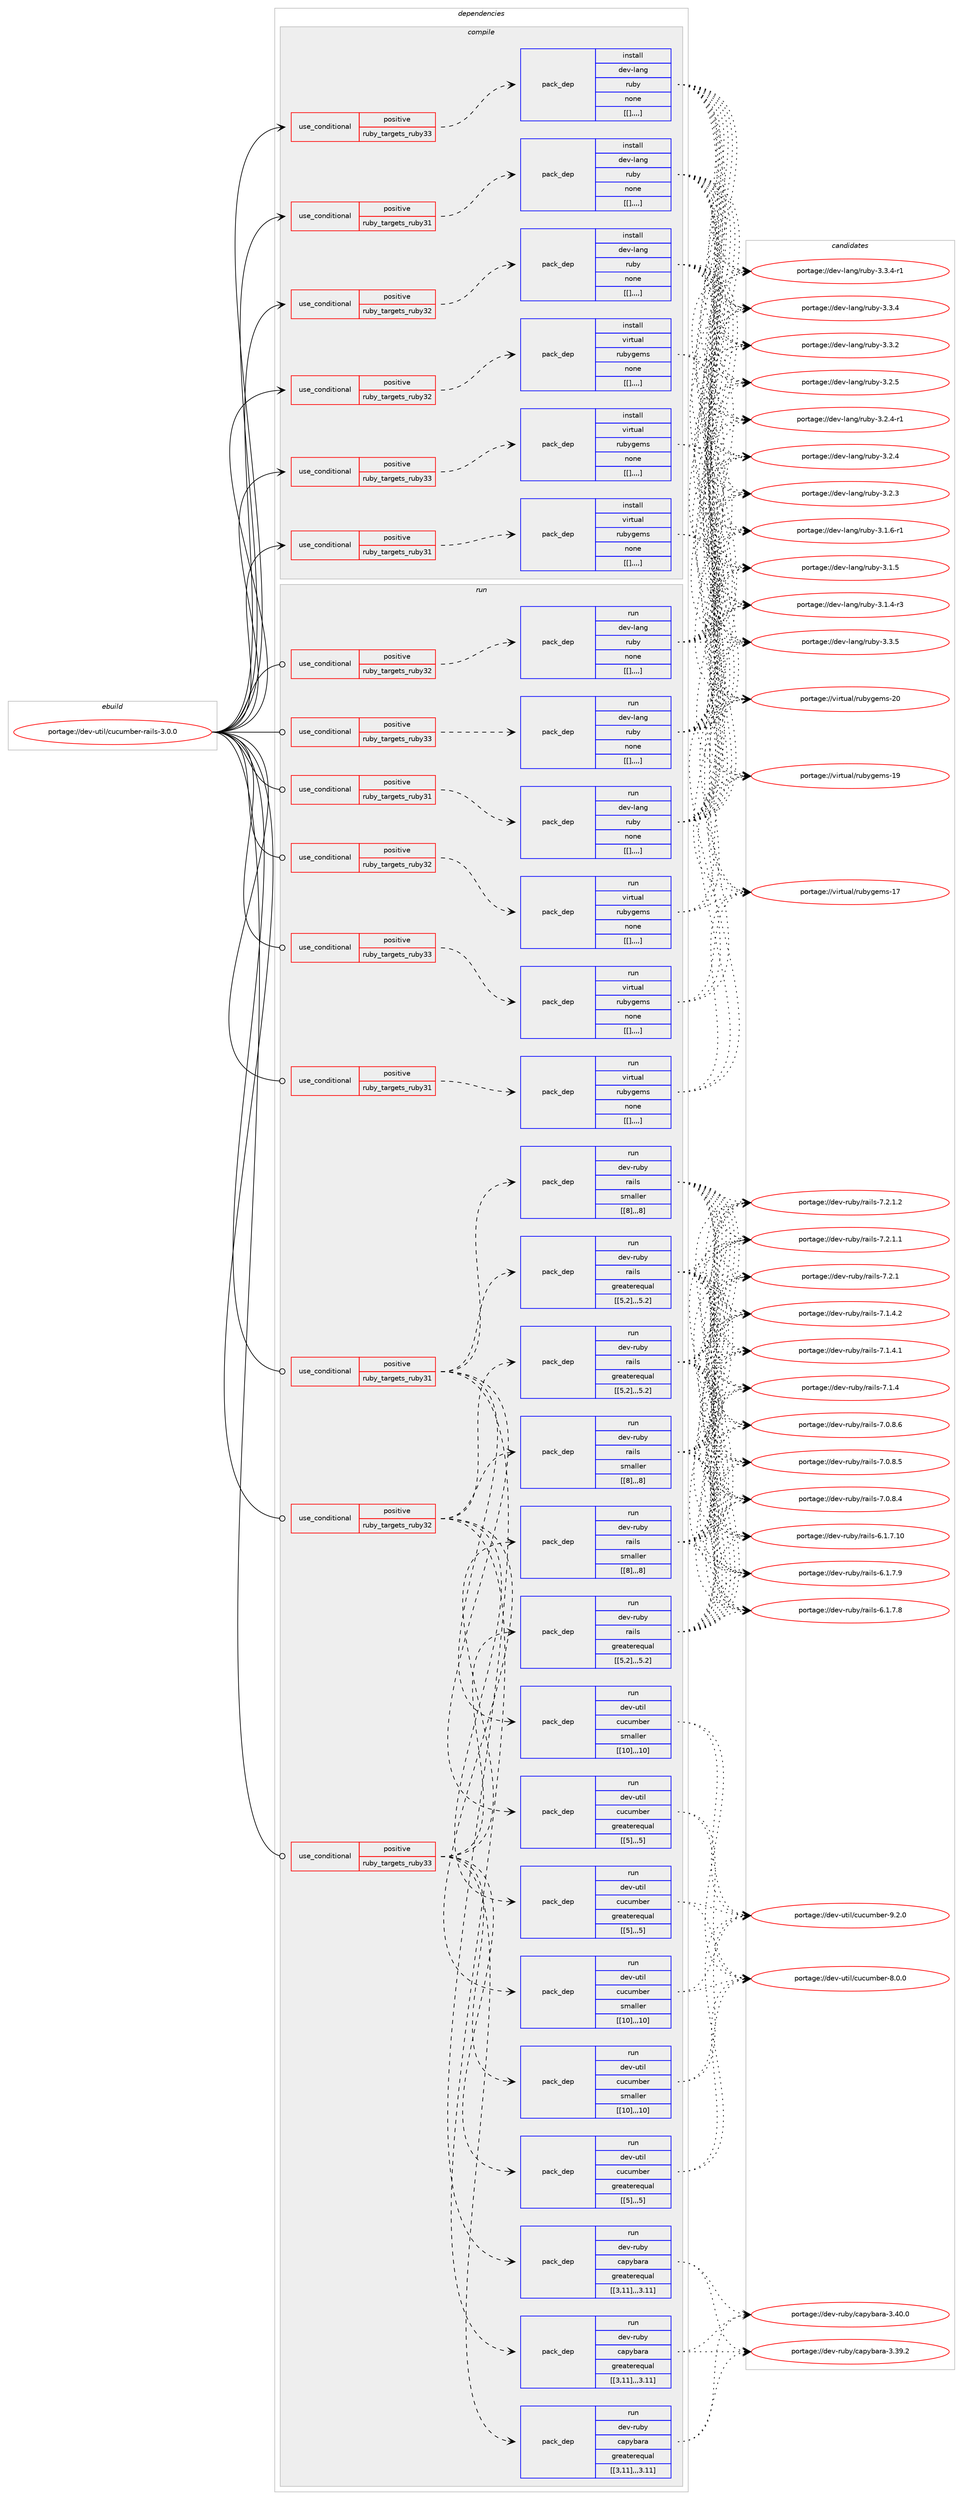 digraph prolog {

# *************
# Graph options
# *************

newrank=true;
concentrate=true;
compound=true;
graph [rankdir=LR,fontname=Helvetica,fontsize=10,ranksep=1.5];#, ranksep=2.5, nodesep=0.2];
edge  [arrowhead=vee];
node  [fontname=Helvetica,fontsize=10];

# **********
# The ebuild
# **********

subgraph cluster_leftcol {
color=gray;
label=<<i>ebuild</i>>;
id [label="portage://dev-util/cucumber-rails-3.0.0", color=red, width=4, href="../dev-util/cucumber-rails-3.0.0.svg"];
}

# ****************
# The dependencies
# ****************

subgraph cluster_midcol {
color=gray;
label=<<i>dependencies</i>>;
subgraph cluster_compile {
fillcolor="#eeeeee";
style=filled;
label=<<i>compile</i>>;
subgraph cond64671 {
dependency225332 [label=<<TABLE BORDER="0" CELLBORDER="1" CELLSPACING="0" CELLPADDING="4"><TR><TD ROWSPAN="3" CELLPADDING="10">use_conditional</TD></TR><TR><TD>positive</TD></TR><TR><TD>ruby_targets_ruby31</TD></TR></TABLE>>, shape=none, color=red];
subgraph pack159152 {
dependency225335 [label=<<TABLE BORDER="0" CELLBORDER="1" CELLSPACING="0" CELLPADDING="4" WIDTH="220"><TR><TD ROWSPAN="6" CELLPADDING="30">pack_dep</TD></TR><TR><TD WIDTH="110">install</TD></TR><TR><TD>dev-lang</TD></TR><TR><TD>ruby</TD></TR><TR><TD>none</TD></TR><TR><TD>[[],,,,]</TD></TR></TABLE>>, shape=none, color=blue];
}
dependency225332:e -> dependency225335:w [weight=20,style="dashed",arrowhead="vee"];
}
id:e -> dependency225332:w [weight=20,style="solid",arrowhead="vee"];
subgraph cond64688 {
dependency225379 [label=<<TABLE BORDER="0" CELLBORDER="1" CELLSPACING="0" CELLPADDING="4"><TR><TD ROWSPAN="3" CELLPADDING="10">use_conditional</TD></TR><TR><TD>positive</TD></TR><TR><TD>ruby_targets_ruby31</TD></TR></TABLE>>, shape=none, color=red];
subgraph pack159199 {
dependency225424 [label=<<TABLE BORDER="0" CELLBORDER="1" CELLSPACING="0" CELLPADDING="4" WIDTH="220"><TR><TD ROWSPAN="6" CELLPADDING="30">pack_dep</TD></TR><TR><TD WIDTH="110">install</TD></TR><TR><TD>virtual</TD></TR><TR><TD>rubygems</TD></TR><TR><TD>none</TD></TR><TR><TD>[[],,,,]</TD></TR></TABLE>>, shape=none, color=blue];
}
dependency225379:e -> dependency225424:w [weight=20,style="dashed",arrowhead="vee"];
}
id:e -> dependency225379:w [weight=20,style="solid",arrowhead="vee"];
subgraph cond64736 {
dependency225490 [label=<<TABLE BORDER="0" CELLBORDER="1" CELLSPACING="0" CELLPADDING="4"><TR><TD ROWSPAN="3" CELLPADDING="10">use_conditional</TD></TR><TR><TD>positive</TD></TR><TR><TD>ruby_targets_ruby32</TD></TR></TABLE>>, shape=none, color=red];
subgraph pack159243 {
dependency225574 [label=<<TABLE BORDER="0" CELLBORDER="1" CELLSPACING="0" CELLPADDING="4" WIDTH="220"><TR><TD ROWSPAN="6" CELLPADDING="30">pack_dep</TD></TR><TR><TD WIDTH="110">install</TD></TR><TR><TD>dev-lang</TD></TR><TR><TD>ruby</TD></TR><TR><TD>none</TD></TR><TR><TD>[[],,,,]</TD></TR></TABLE>>, shape=none, color=blue];
}
dependency225490:e -> dependency225574:w [weight=20,style="dashed",arrowhead="vee"];
}
id:e -> dependency225490:w [weight=20,style="solid",arrowhead="vee"];
subgraph cond64799 {
dependency225598 [label=<<TABLE BORDER="0" CELLBORDER="1" CELLSPACING="0" CELLPADDING="4"><TR><TD ROWSPAN="3" CELLPADDING="10">use_conditional</TD></TR><TR><TD>positive</TD></TR><TR><TD>ruby_targets_ruby32</TD></TR></TABLE>>, shape=none, color=red];
subgraph pack159309 {
dependency225605 [label=<<TABLE BORDER="0" CELLBORDER="1" CELLSPACING="0" CELLPADDING="4" WIDTH="220"><TR><TD ROWSPAN="6" CELLPADDING="30">pack_dep</TD></TR><TR><TD WIDTH="110">install</TD></TR><TR><TD>virtual</TD></TR><TR><TD>rubygems</TD></TR><TR><TD>none</TD></TR><TR><TD>[[],,,,]</TD></TR></TABLE>>, shape=none, color=blue];
}
dependency225598:e -> dependency225605:w [weight=20,style="dashed",arrowhead="vee"];
}
id:e -> dependency225598:w [weight=20,style="solid",arrowhead="vee"];
subgraph cond64804 {
dependency225635 [label=<<TABLE BORDER="0" CELLBORDER="1" CELLSPACING="0" CELLPADDING="4"><TR><TD ROWSPAN="3" CELLPADDING="10">use_conditional</TD></TR><TR><TD>positive</TD></TR><TR><TD>ruby_targets_ruby33</TD></TR></TABLE>>, shape=none, color=red];
subgraph pack159332 {
dependency225642 [label=<<TABLE BORDER="0" CELLBORDER="1" CELLSPACING="0" CELLPADDING="4" WIDTH="220"><TR><TD ROWSPAN="6" CELLPADDING="30">pack_dep</TD></TR><TR><TD WIDTH="110">install</TD></TR><TR><TD>dev-lang</TD></TR><TR><TD>ruby</TD></TR><TR><TD>none</TD></TR><TR><TD>[[],,,,]</TD></TR></TABLE>>, shape=none, color=blue];
}
dependency225635:e -> dependency225642:w [weight=20,style="dashed",arrowhead="vee"];
}
id:e -> dependency225635:w [weight=20,style="solid",arrowhead="vee"];
subgraph cond64820 {
dependency225654 [label=<<TABLE BORDER="0" CELLBORDER="1" CELLSPACING="0" CELLPADDING="4"><TR><TD ROWSPAN="3" CELLPADDING="10">use_conditional</TD></TR><TR><TD>positive</TD></TR><TR><TD>ruby_targets_ruby33</TD></TR></TABLE>>, shape=none, color=red];
subgraph pack159362 {
dependency225709 [label=<<TABLE BORDER="0" CELLBORDER="1" CELLSPACING="0" CELLPADDING="4" WIDTH="220"><TR><TD ROWSPAN="6" CELLPADDING="30">pack_dep</TD></TR><TR><TD WIDTH="110">install</TD></TR><TR><TD>virtual</TD></TR><TR><TD>rubygems</TD></TR><TR><TD>none</TD></TR><TR><TD>[[],,,,]</TD></TR></TABLE>>, shape=none, color=blue];
}
dependency225654:e -> dependency225709:w [weight=20,style="dashed",arrowhead="vee"];
}
id:e -> dependency225654:w [weight=20,style="solid",arrowhead="vee"];
}
subgraph cluster_compileandrun {
fillcolor="#eeeeee";
style=filled;
label=<<i>compile and run</i>>;
}
subgraph cluster_run {
fillcolor="#eeeeee";
style=filled;
label=<<i>run</i>>;
subgraph cond64852 {
dependency225737 [label=<<TABLE BORDER="0" CELLBORDER="1" CELLSPACING="0" CELLPADDING="4"><TR><TD ROWSPAN="3" CELLPADDING="10">use_conditional</TD></TR><TR><TD>positive</TD></TR><TR><TD>ruby_targets_ruby31</TD></TR></TABLE>>, shape=none, color=red];
subgraph pack159397 {
dependency225757 [label=<<TABLE BORDER="0" CELLBORDER="1" CELLSPACING="0" CELLPADDING="4" WIDTH="220"><TR><TD ROWSPAN="6" CELLPADDING="30">pack_dep</TD></TR><TR><TD WIDTH="110">run</TD></TR><TR><TD>dev-lang</TD></TR><TR><TD>ruby</TD></TR><TR><TD>none</TD></TR><TR><TD>[[],,,,]</TD></TR></TABLE>>, shape=none, color=blue];
}
dependency225737:e -> dependency225757:w [weight=20,style="dashed",arrowhead="vee"];
}
id:e -> dependency225737:w [weight=20,style="solid",arrowhead="odot"];
subgraph cond64864 {
dependency225763 [label=<<TABLE BORDER="0" CELLBORDER="1" CELLSPACING="0" CELLPADDING="4"><TR><TD ROWSPAN="3" CELLPADDING="10">use_conditional</TD></TR><TR><TD>positive</TD></TR><TR><TD>ruby_targets_ruby31</TD></TR></TABLE>>, shape=none, color=red];
subgraph pack159411 {
dependency225826 [label=<<TABLE BORDER="0" CELLBORDER="1" CELLSPACING="0" CELLPADDING="4" WIDTH="220"><TR><TD ROWSPAN="6" CELLPADDING="30">pack_dep</TD></TR><TR><TD WIDTH="110">run</TD></TR><TR><TD>dev-ruby</TD></TR><TR><TD>capybara</TD></TR><TR><TD>greaterequal</TD></TR><TR><TD>[[3,11],,,3.11]</TD></TR></TABLE>>, shape=none, color=blue];
}
dependency225763:e -> dependency225826:w [weight=20,style="dashed",arrowhead="vee"];
subgraph pack159447 {
dependency225830 [label=<<TABLE BORDER="0" CELLBORDER="1" CELLSPACING="0" CELLPADDING="4" WIDTH="220"><TR><TD ROWSPAN="6" CELLPADDING="30">pack_dep</TD></TR><TR><TD WIDTH="110">run</TD></TR><TR><TD>dev-util</TD></TR><TR><TD>cucumber</TD></TR><TR><TD>greaterequal</TD></TR><TR><TD>[[5],,,5]</TD></TR></TABLE>>, shape=none, color=blue];
}
dependency225763:e -> dependency225830:w [weight=20,style="dashed",arrowhead="vee"];
subgraph pack159448 {
dependency225869 [label=<<TABLE BORDER="0" CELLBORDER="1" CELLSPACING="0" CELLPADDING="4" WIDTH="220"><TR><TD ROWSPAN="6" CELLPADDING="30">pack_dep</TD></TR><TR><TD WIDTH="110">run</TD></TR><TR><TD>dev-util</TD></TR><TR><TD>cucumber</TD></TR><TR><TD>smaller</TD></TR><TR><TD>[[10],,,10]</TD></TR></TABLE>>, shape=none, color=blue];
}
dependency225763:e -> dependency225869:w [weight=20,style="dashed",arrowhead="vee"];
subgraph pack159486 {
dependency225908 [label=<<TABLE BORDER="0" CELLBORDER="1" CELLSPACING="0" CELLPADDING="4" WIDTH="220"><TR><TD ROWSPAN="6" CELLPADDING="30">pack_dep</TD></TR><TR><TD WIDTH="110">run</TD></TR><TR><TD>dev-ruby</TD></TR><TR><TD>rails</TD></TR><TR><TD>greaterequal</TD></TR><TR><TD>[[5,2],,,5.2]</TD></TR></TABLE>>, shape=none, color=blue];
}
dependency225763:e -> dependency225908:w [weight=20,style="dashed",arrowhead="vee"];
subgraph pack159510 {
dependency225945 [label=<<TABLE BORDER="0" CELLBORDER="1" CELLSPACING="0" CELLPADDING="4" WIDTH="220"><TR><TD ROWSPAN="6" CELLPADDING="30">pack_dep</TD></TR><TR><TD WIDTH="110">run</TD></TR><TR><TD>dev-ruby</TD></TR><TR><TD>rails</TD></TR><TR><TD>smaller</TD></TR><TR><TD>[[8],,,8]</TD></TR></TABLE>>, shape=none, color=blue];
}
dependency225763:e -> dependency225945:w [weight=20,style="dashed",arrowhead="vee"];
}
id:e -> dependency225763:w [weight=20,style="solid",arrowhead="odot"];
subgraph cond64931 {
dependency225984 [label=<<TABLE BORDER="0" CELLBORDER="1" CELLSPACING="0" CELLPADDING="4"><TR><TD ROWSPAN="3" CELLPADDING="10">use_conditional</TD></TR><TR><TD>positive</TD></TR><TR><TD>ruby_targets_ruby31</TD></TR></TABLE>>, shape=none, color=red];
subgraph pack159551 {
dependency226005 [label=<<TABLE BORDER="0" CELLBORDER="1" CELLSPACING="0" CELLPADDING="4" WIDTH="220"><TR><TD ROWSPAN="6" CELLPADDING="30">pack_dep</TD></TR><TR><TD WIDTH="110">run</TD></TR><TR><TD>virtual</TD></TR><TR><TD>rubygems</TD></TR><TR><TD>none</TD></TR><TR><TD>[[],,,,]</TD></TR></TABLE>>, shape=none, color=blue];
}
dependency225984:e -> dependency226005:w [weight=20,style="dashed",arrowhead="vee"];
}
id:e -> dependency225984:w [weight=20,style="solid",arrowhead="odot"];
subgraph cond64953 {
dependency226052 [label=<<TABLE BORDER="0" CELLBORDER="1" CELLSPACING="0" CELLPADDING="4"><TR><TD ROWSPAN="3" CELLPADDING="10">use_conditional</TD></TR><TR><TD>positive</TD></TR><TR><TD>ruby_targets_ruby32</TD></TR></TABLE>>, shape=none, color=red];
subgraph pack159590 {
dependency226053 [label=<<TABLE BORDER="0" CELLBORDER="1" CELLSPACING="0" CELLPADDING="4" WIDTH="220"><TR><TD ROWSPAN="6" CELLPADDING="30">pack_dep</TD></TR><TR><TD WIDTH="110">run</TD></TR><TR><TD>dev-lang</TD></TR><TR><TD>ruby</TD></TR><TR><TD>none</TD></TR><TR><TD>[[],,,,]</TD></TR></TABLE>>, shape=none, color=blue];
}
dependency226052:e -> dependency226053:w [weight=20,style="dashed",arrowhead="vee"];
}
id:e -> dependency226052:w [weight=20,style="solid",arrowhead="odot"];
subgraph cond64966 {
dependency226057 [label=<<TABLE BORDER="0" CELLBORDER="1" CELLSPACING="0" CELLPADDING="4"><TR><TD ROWSPAN="3" CELLPADDING="10">use_conditional</TD></TR><TR><TD>positive</TD></TR><TR><TD>ruby_targets_ruby32</TD></TR></TABLE>>, shape=none, color=red];
subgraph pack159594 {
dependency226060 [label=<<TABLE BORDER="0" CELLBORDER="1" CELLSPACING="0" CELLPADDING="4" WIDTH="220"><TR><TD ROWSPAN="6" CELLPADDING="30">pack_dep</TD></TR><TR><TD WIDTH="110">run</TD></TR><TR><TD>dev-ruby</TD></TR><TR><TD>capybara</TD></TR><TR><TD>greaterequal</TD></TR><TR><TD>[[3,11],,,3.11]</TD></TR></TABLE>>, shape=none, color=blue];
}
dependency226057:e -> dependency226060:w [weight=20,style="dashed",arrowhead="vee"];
subgraph pack159596 {
dependency226102 [label=<<TABLE BORDER="0" CELLBORDER="1" CELLSPACING="0" CELLPADDING="4" WIDTH="220"><TR><TD ROWSPAN="6" CELLPADDING="30">pack_dep</TD></TR><TR><TD WIDTH="110">run</TD></TR><TR><TD>dev-util</TD></TR><TR><TD>cucumber</TD></TR><TR><TD>greaterequal</TD></TR><TR><TD>[[5],,,5]</TD></TR></TABLE>>, shape=none, color=blue];
}
dependency226057:e -> dependency226102:w [weight=20,style="dashed",arrowhead="vee"];
subgraph pack159634 {
dependency226129 [label=<<TABLE BORDER="0" CELLBORDER="1" CELLSPACING="0" CELLPADDING="4" WIDTH="220"><TR><TD ROWSPAN="6" CELLPADDING="30">pack_dep</TD></TR><TR><TD WIDTH="110">run</TD></TR><TR><TD>dev-util</TD></TR><TR><TD>cucumber</TD></TR><TR><TD>smaller</TD></TR><TR><TD>[[10],,,10]</TD></TR></TABLE>>, shape=none, color=blue];
}
dependency226057:e -> dependency226129:w [weight=20,style="dashed",arrowhead="vee"];
subgraph pack159693 {
dependency226207 [label=<<TABLE BORDER="0" CELLBORDER="1" CELLSPACING="0" CELLPADDING="4" WIDTH="220"><TR><TD ROWSPAN="6" CELLPADDING="30">pack_dep</TD></TR><TR><TD WIDTH="110">run</TD></TR><TR><TD>dev-ruby</TD></TR><TR><TD>rails</TD></TR><TR><TD>greaterequal</TD></TR><TR><TD>[[5,2],,,5.2]</TD></TR></TABLE>>, shape=none, color=blue];
}
dependency226057:e -> dependency226207:w [weight=20,style="dashed",arrowhead="vee"];
subgraph pack159698 {
dependency226214 [label=<<TABLE BORDER="0" CELLBORDER="1" CELLSPACING="0" CELLPADDING="4" WIDTH="220"><TR><TD ROWSPAN="6" CELLPADDING="30">pack_dep</TD></TR><TR><TD WIDTH="110">run</TD></TR><TR><TD>dev-ruby</TD></TR><TR><TD>rails</TD></TR><TR><TD>smaller</TD></TR><TR><TD>[[8],,,8]</TD></TR></TABLE>>, shape=none, color=blue];
}
dependency226057:e -> dependency226214:w [weight=20,style="dashed",arrowhead="vee"];
}
id:e -> dependency226057:w [weight=20,style="solid",arrowhead="odot"];
subgraph cond65014 {
dependency226221 [label=<<TABLE BORDER="0" CELLBORDER="1" CELLSPACING="0" CELLPADDING="4"><TR><TD ROWSPAN="3" CELLPADDING="10">use_conditional</TD></TR><TR><TD>positive</TD></TR><TR><TD>ruby_targets_ruby32</TD></TR></TABLE>>, shape=none, color=red];
subgraph pack159706 {
dependency226251 [label=<<TABLE BORDER="0" CELLBORDER="1" CELLSPACING="0" CELLPADDING="4" WIDTH="220"><TR><TD ROWSPAN="6" CELLPADDING="30">pack_dep</TD></TR><TR><TD WIDTH="110">run</TD></TR><TR><TD>virtual</TD></TR><TR><TD>rubygems</TD></TR><TR><TD>none</TD></TR><TR><TD>[[],,,,]</TD></TR></TABLE>>, shape=none, color=blue];
}
dependency226221:e -> dependency226251:w [weight=20,style="dashed",arrowhead="vee"];
}
id:e -> dependency226221:w [weight=20,style="solid",arrowhead="odot"];
subgraph cond65028 {
dependency226283 [label=<<TABLE BORDER="0" CELLBORDER="1" CELLSPACING="0" CELLPADDING="4"><TR><TD ROWSPAN="3" CELLPADDING="10">use_conditional</TD></TR><TR><TD>positive</TD></TR><TR><TD>ruby_targets_ruby33</TD></TR></TABLE>>, shape=none, color=red];
subgraph pack159808 {
dependency226407 [label=<<TABLE BORDER="0" CELLBORDER="1" CELLSPACING="0" CELLPADDING="4" WIDTH="220"><TR><TD ROWSPAN="6" CELLPADDING="30">pack_dep</TD></TR><TR><TD WIDTH="110">run</TD></TR><TR><TD>dev-lang</TD></TR><TR><TD>ruby</TD></TR><TR><TD>none</TD></TR><TR><TD>[[],,,,]</TD></TR></TABLE>>, shape=none, color=blue];
}
dependency226283:e -> dependency226407:w [weight=20,style="dashed",arrowhead="vee"];
}
id:e -> dependency226283:w [weight=20,style="solid",arrowhead="odot"];
subgraph cond65085 {
dependency226415 [label=<<TABLE BORDER="0" CELLBORDER="1" CELLSPACING="0" CELLPADDING="4"><TR><TD ROWSPAN="3" CELLPADDING="10">use_conditional</TD></TR><TR><TD>positive</TD></TR><TR><TD>ruby_targets_ruby33</TD></TR></TABLE>>, shape=none, color=red];
subgraph pack159829 {
dependency226447 [label=<<TABLE BORDER="0" CELLBORDER="1" CELLSPACING="0" CELLPADDING="4" WIDTH="220"><TR><TD ROWSPAN="6" CELLPADDING="30">pack_dep</TD></TR><TR><TD WIDTH="110">run</TD></TR><TR><TD>dev-ruby</TD></TR><TR><TD>capybara</TD></TR><TR><TD>greaterequal</TD></TR><TR><TD>[[3,11],,,3.11]</TD></TR></TABLE>>, shape=none, color=blue];
}
dependency226415:e -> dependency226447:w [weight=20,style="dashed",arrowhead="vee"];
subgraph pack159862 {
dependency226469 [label=<<TABLE BORDER="0" CELLBORDER="1" CELLSPACING="0" CELLPADDING="4" WIDTH="220"><TR><TD ROWSPAN="6" CELLPADDING="30">pack_dep</TD></TR><TR><TD WIDTH="110">run</TD></TR><TR><TD>dev-util</TD></TR><TR><TD>cucumber</TD></TR><TR><TD>greaterequal</TD></TR><TR><TD>[[5],,,5]</TD></TR></TABLE>>, shape=none, color=blue];
}
dependency226415:e -> dependency226469:w [weight=20,style="dashed",arrowhead="vee"];
subgraph pack159889 {
dependency226503 [label=<<TABLE BORDER="0" CELLBORDER="1" CELLSPACING="0" CELLPADDING="4" WIDTH="220"><TR><TD ROWSPAN="6" CELLPADDING="30">pack_dep</TD></TR><TR><TD WIDTH="110">run</TD></TR><TR><TD>dev-util</TD></TR><TR><TD>cucumber</TD></TR><TR><TD>smaller</TD></TR><TR><TD>[[10],,,10]</TD></TR></TABLE>>, shape=none, color=blue];
}
dependency226415:e -> dependency226503:w [weight=20,style="dashed",arrowhead="vee"];
subgraph pack159892 {
dependency226522 [label=<<TABLE BORDER="0" CELLBORDER="1" CELLSPACING="0" CELLPADDING="4" WIDTH="220"><TR><TD ROWSPAN="6" CELLPADDING="30">pack_dep</TD></TR><TR><TD WIDTH="110">run</TD></TR><TR><TD>dev-ruby</TD></TR><TR><TD>rails</TD></TR><TR><TD>greaterequal</TD></TR><TR><TD>[[5,2],,,5.2]</TD></TR></TABLE>>, shape=none, color=blue];
}
dependency226415:e -> dependency226522:w [weight=20,style="dashed",arrowhead="vee"];
subgraph pack159911 {
dependency226530 [label=<<TABLE BORDER="0" CELLBORDER="1" CELLSPACING="0" CELLPADDING="4" WIDTH="220"><TR><TD ROWSPAN="6" CELLPADDING="30">pack_dep</TD></TR><TR><TD WIDTH="110">run</TD></TR><TR><TD>dev-ruby</TD></TR><TR><TD>rails</TD></TR><TR><TD>smaller</TD></TR><TR><TD>[[8],,,8]</TD></TR></TABLE>>, shape=none, color=blue];
}
dependency226415:e -> dependency226530:w [weight=20,style="dashed",arrowhead="vee"];
}
id:e -> dependency226415:w [weight=20,style="solid",arrowhead="odot"];
subgraph cond65134 {
dependency226573 [label=<<TABLE BORDER="0" CELLBORDER="1" CELLSPACING="0" CELLPADDING="4"><TR><TD ROWSPAN="3" CELLPADDING="10">use_conditional</TD></TR><TR><TD>positive</TD></TR><TR><TD>ruby_targets_ruby33</TD></TR></TABLE>>, shape=none, color=red];
subgraph pack159960 {
dependency226626 [label=<<TABLE BORDER="0" CELLBORDER="1" CELLSPACING="0" CELLPADDING="4" WIDTH="220"><TR><TD ROWSPAN="6" CELLPADDING="30">pack_dep</TD></TR><TR><TD WIDTH="110">run</TD></TR><TR><TD>virtual</TD></TR><TR><TD>rubygems</TD></TR><TR><TD>none</TD></TR><TR><TD>[[],,,,]</TD></TR></TABLE>>, shape=none, color=blue];
}
dependency226573:e -> dependency226626:w [weight=20,style="dashed",arrowhead="vee"];
}
id:e -> dependency226573:w [weight=20,style="solid",arrowhead="odot"];
}
}

# **************
# The candidates
# **************

subgraph cluster_choices {
rank=same;
color=gray;
label=<<i>candidates</i>>;

subgraph choice159540 {
color=black;
nodesep=1;
choice10010111845108971101034711411798121455146514653 [label="portage://dev-lang/ruby-3.3.5", color=red, width=4,href="../dev-lang/ruby-3.3.5.svg"];
choice100101118451089711010347114117981214551465146524511449 [label="portage://dev-lang/ruby-3.3.4-r1", color=red, width=4,href="../dev-lang/ruby-3.3.4-r1.svg"];
choice10010111845108971101034711411798121455146514652 [label="portage://dev-lang/ruby-3.3.4", color=red, width=4,href="../dev-lang/ruby-3.3.4.svg"];
choice10010111845108971101034711411798121455146514650 [label="portage://dev-lang/ruby-3.3.2", color=red, width=4,href="../dev-lang/ruby-3.3.2.svg"];
choice10010111845108971101034711411798121455146504653 [label="portage://dev-lang/ruby-3.2.5", color=red, width=4,href="../dev-lang/ruby-3.2.5.svg"];
choice100101118451089711010347114117981214551465046524511449 [label="portage://dev-lang/ruby-3.2.4-r1", color=red, width=4,href="../dev-lang/ruby-3.2.4-r1.svg"];
choice10010111845108971101034711411798121455146504652 [label="portage://dev-lang/ruby-3.2.4", color=red, width=4,href="../dev-lang/ruby-3.2.4.svg"];
choice10010111845108971101034711411798121455146504651 [label="portage://dev-lang/ruby-3.2.3", color=red, width=4,href="../dev-lang/ruby-3.2.3.svg"];
choice100101118451089711010347114117981214551464946544511449 [label="portage://dev-lang/ruby-3.1.6-r1", color=red, width=4,href="../dev-lang/ruby-3.1.6-r1.svg"];
choice10010111845108971101034711411798121455146494653 [label="portage://dev-lang/ruby-3.1.5", color=red, width=4,href="../dev-lang/ruby-3.1.5.svg"];
choice100101118451089711010347114117981214551464946524511451 [label="portage://dev-lang/ruby-3.1.4-r3", color=red, width=4,href="../dev-lang/ruby-3.1.4-r3.svg"];
dependency225335:e -> choice10010111845108971101034711411798121455146514653:w [style=dotted,weight="100"];
dependency225335:e -> choice100101118451089711010347114117981214551465146524511449:w [style=dotted,weight="100"];
dependency225335:e -> choice10010111845108971101034711411798121455146514652:w [style=dotted,weight="100"];
dependency225335:e -> choice10010111845108971101034711411798121455146514650:w [style=dotted,weight="100"];
dependency225335:e -> choice10010111845108971101034711411798121455146504653:w [style=dotted,weight="100"];
dependency225335:e -> choice100101118451089711010347114117981214551465046524511449:w [style=dotted,weight="100"];
dependency225335:e -> choice10010111845108971101034711411798121455146504652:w [style=dotted,weight="100"];
dependency225335:e -> choice10010111845108971101034711411798121455146504651:w [style=dotted,weight="100"];
dependency225335:e -> choice100101118451089711010347114117981214551464946544511449:w [style=dotted,weight="100"];
dependency225335:e -> choice10010111845108971101034711411798121455146494653:w [style=dotted,weight="100"];
dependency225335:e -> choice100101118451089711010347114117981214551464946524511451:w [style=dotted,weight="100"];
}
subgraph choice159544 {
color=black;
nodesep=1;
choice118105114116117971084711411798121103101109115455048 [label="portage://virtual/rubygems-20", color=red, width=4,href="../virtual/rubygems-20.svg"];
choice118105114116117971084711411798121103101109115454957 [label="portage://virtual/rubygems-19", color=red, width=4,href="../virtual/rubygems-19.svg"];
choice118105114116117971084711411798121103101109115454955 [label="portage://virtual/rubygems-17", color=red, width=4,href="../virtual/rubygems-17.svg"];
dependency225424:e -> choice118105114116117971084711411798121103101109115455048:w [style=dotted,weight="100"];
dependency225424:e -> choice118105114116117971084711411798121103101109115454957:w [style=dotted,weight="100"];
dependency225424:e -> choice118105114116117971084711411798121103101109115454955:w [style=dotted,weight="100"];
}
subgraph choice159546 {
color=black;
nodesep=1;
choice10010111845108971101034711411798121455146514653 [label="portage://dev-lang/ruby-3.3.5", color=red, width=4,href="../dev-lang/ruby-3.3.5.svg"];
choice100101118451089711010347114117981214551465146524511449 [label="portage://dev-lang/ruby-3.3.4-r1", color=red, width=4,href="../dev-lang/ruby-3.3.4-r1.svg"];
choice10010111845108971101034711411798121455146514652 [label="portage://dev-lang/ruby-3.3.4", color=red, width=4,href="../dev-lang/ruby-3.3.4.svg"];
choice10010111845108971101034711411798121455146514650 [label="portage://dev-lang/ruby-3.3.2", color=red, width=4,href="../dev-lang/ruby-3.3.2.svg"];
choice10010111845108971101034711411798121455146504653 [label="portage://dev-lang/ruby-3.2.5", color=red, width=4,href="../dev-lang/ruby-3.2.5.svg"];
choice100101118451089711010347114117981214551465046524511449 [label="portage://dev-lang/ruby-3.2.4-r1", color=red, width=4,href="../dev-lang/ruby-3.2.4-r1.svg"];
choice10010111845108971101034711411798121455146504652 [label="portage://dev-lang/ruby-3.2.4", color=red, width=4,href="../dev-lang/ruby-3.2.4.svg"];
choice10010111845108971101034711411798121455146504651 [label="portage://dev-lang/ruby-3.2.3", color=red, width=4,href="../dev-lang/ruby-3.2.3.svg"];
choice100101118451089711010347114117981214551464946544511449 [label="portage://dev-lang/ruby-3.1.6-r1", color=red, width=4,href="../dev-lang/ruby-3.1.6-r1.svg"];
choice10010111845108971101034711411798121455146494653 [label="portage://dev-lang/ruby-3.1.5", color=red, width=4,href="../dev-lang/ruby-3.1.5.svg"];
choice100101118451089711010347114117981214551464946524511451 [label="portage://dev-lang/ruby-3.1.4-r3", color=red, width=4,href="../dev-lang/ruby-3.1.4-r3.svg"];
dependency225574:e -> choice10010111845108971101034711411798121455146514653:w [style=dotted,weight="100"];
dependency225574:e -> choice100101118451089711010347114117981214551465146524511449:w [style=dotted,weight="100"];
dependency225574:e -> choice10010111845108971101034711411798121455146514652:w [style=dotted,weight="100"];
dependency225574:e -> choice10010111845108971101034711411798121455146514650:w [style=dotted,weight="100"];
dependency225574:e -> choice10010111845108971101034711411798121455146504653:w [style=dotted,weight="100"];
dependency225574:e -> choice100101118451089711010347114117981214551465046524511449:w [style=dotted,weight="100"];
dependency225574:e -> choice10010111845108971101034711411798121455146504652:w [style=dotted,weight="100"];
dependency225574:e -> choice10010111845108971101034711411798121455146504651:w [style=dotted,weight="100"];
dependency225574:e -> choice100101118451089711010347114117981214551464946544511449:w [style=dotted,weight="100"];
dependency225574:e -> choice10010111845108971101034711411798121455146494653:w [style=dotted,weight="100"];
dependency225574:e -> choice100101118451089711010347114117981214551464946524511451:w [style=dotted,weight="100"];
}
subgraph choice159553 {
color=black;
nodesep=1;
choice118105114116117971084711411798121103101109115455048 [label="portage://virtual/rubygems-20", color=red, width=4,href="../virtual/rubygems-20.svg"];
choice118105114116117971084711411798121103101109115454957 [label="portage://virtual/rubygems-19", color=red, width=4,href="../virtual/rubygems-19.svg"];
choice118105114116117971084711411798121103101109115454955 [label="portage://virtual/rubygems-17", color=red, width=4,href="../virtual/rubygems-17.svg"];
dependency225605:e -> choice118105114116117971084711411798121103101109115455048:w [style=dotted,weight="100"];
dependency225605:e -> choice118105114116117971084711411798121103101109115454957:w [style=dotted,weight="100"];
dependency225605:e -> choice118105114116117971084711411798121103101109115454955:w [style=dotted,weight="100"];
}
subgraph choice159555 {
color=black;
nodesep=1;
choice10010111845108971101034711411798121455146514653 [label="portage://dev-lang/ruby-3.3.5", color=red, width=4,href="../dev-lang/ruby-3.3.5.svg"];
choice100101118451089711010347114117981214551465146524511449 [label="portage://dev-lang/ruby-3.3.4-r1", color=red, width=4,href="../dev-lang/ruby-3.3.4-r1.svg"];
choice10010111845108971101034711411798121455146514652 [label="portage://dev-lang/ruby-3.3.4", color=red, width=4,href="../dev-lang/ruby-3.3.4.svg"];
choice10010111845108971101034711411798121455146514650 [label="portage://dev-lang/ruby-3.3.2", color=red, width=4,href="../dev-lang/ruby-3.3.2.svg"];
choice10010111845108971101034711411798121455146504653 [label="portage://dev-lang/ruby-3.2.5", color=red, width=4,href="../dev-lang/ruby-3.2.5.svg"];
choice100101118451089711010347114117981214551465046524511449 [label="portage://dev-lang/ruby-3.2.4-r1", color=red, width=4,href="../dev-lang/ruby-3.2.4-r1.svg"];
choice10010111845108971101034711411798121455146504652 [label="portage://dev-lang/ruby-3.2.4", color=red, width=4,href="../dev-lang/ruby-3.2.4.svg"];
choice10010111845108971101034711411798121455146504651 [label="portage://dev-lang/ruby-3.2.3", color=red, width=4,href="../dev-lang/ruby-3.2.3.svg"];
choice100101118451089711010347114117981214551464946544511449 [label="portage://dev-lang/ruby-3.1.6-r1", color=red, width=4,href="../dev-lang/ruby-3.1.6-r1.svg"];
choice10010111845108971101034711411798121455146494653 [label="portage://dev-lang/ruby-3.1.5", color=red, width=4,href="../dev-lang/ruby-3.1.5.svg"];
choice100101118451089711010347114117981214551464946524511451 [label="portage://dev-lang/ruby-3.1.4-r3", color=red, width=4,href="../dev-lang/ruby-3.1.4-r3.svg"];
dependency225642:e -> choice10010111845108971101034711411798121455146514653:w [style=dotted,weight="100"];
dependency225642:e -> choice100101118451089711010347114117981214551465146524511449:w [style=dotted,weight="100"];
dependency225642:e -> choice10010111845108971101034711411798121455146514652:w [style=dotted,weight="100"];
dependency225642:e -> choice10010111845108971101034711411798121455146514650:w [style=dotted,weight="100"];
dependency225642:e -> choice10010111845108971101034711411798121455146504653:w [style=dotted,weight="100"];
dependency225642:e -> choice100101118451089711010347114117981214551465046524511449:w [style=dotted,weight="100"];
dependency225642:e -> choice10010111845108971101034711411798121455146504652:w [style=dotted,weight="100"];
dependency225642:e -> choice10010111845108971101034711411798121455146504651:w [style=dotted,weight="100"];
dependency225642:e -> choice100101118451089711010347114117981214551464946544511449:w [style=dotted,weight="100"];
dependency225642:e -> choice10010111845108971101034711411798121455146494653:w [style=dotted,weight="100"];
dependency225642:e -> choice100101118451089711010347114117981214551464946524511451:w [style=dotted,weight="100"];
}
subgraph choice159562 {
color=black;
nodesep=1;
choice118105114116117971084711411798121103101109115455048 [label="portage://virtual/rubygems-20", color=red, width=4,href="../virtual/rubygems-20.svg"];
choice118105114116117971084711411798121103101109115454957 [label="portage://virtual/rubygems-19", color=red, width=4,href="../virtual/rubygems-19.svg"];
choice118105114116117971084711411798121103101109115454955 [label="portage://virtual/rubygems-17", color=red, width=4,href="../virtual/rubygems-17.svg"];
dependency225709:e -> choice118105114116117971084711411798121103101109115455048:w [style=dotted,weight="100"];
dependency225709:e -> choice118105114116117971084711411798121103101109115454957:w [style=dotted,weight="100"];
dependency225709:e -> choice118105114116117971084711411798121103101109115454955:w [style=dotted,weight="100"];
}
subgraph choice159588 {
color=black;
nodesep=1;
choice10010111845108971101034711411798121455146514653 [label="portage://dev-lang/ruby-3.3.5", color=red, width=4,href="../dev-lang/ruby-3.3.5.svg"];
choice100101118451089711010347114117981214551465146524511449 [label="portage://dev-lang/ruby-3.3.4-r1", color=red, width=4,href="../dev-lang/ruby-3.3.4-r1.svg"];
choice10010111845108971101034711411798121455146514652 [label="portage://dev-lang/ruby-3.3.4", color=red, width=4,href="../dev-lang/ruby-3.3.4.svg"];
choice10010111845108971101034711411798121455146514650 [label="portage://dev-lang/ruby-3.3.2", color=red, width=4,href="../dev-lang/ruby-3.3.2.svg"];
choice10010111845108971101034711411798121455146504653 [label="portage://dev-lang/ruby-3.2.5", color=red, width=4,href="../dev-lang/ruby-3.2.5.svg"];
choice100101118451089711010347114117981214551465046524511449 [label="portage://dev-lang/ruby-3.2.4-r1", color=red, width=4,href="../dev-lang/ruby-3.2.4-r1.svg"];
choice10010111845108971101034711411798121455146504652 [label="portage://dev-lang/ruby-3.2.4", color=red, width=4,href="../dev-lang/ruby-3.2.4.svg"];
choice10010111845108971101034711411798121455146504651 [label="portage://dev-lang/ruby-3.2.3", color=red, width=4,href="../dev-lang/ruby-3.2.3.svg"];
choice100101118451089711010347114117981214551464946544511449 [label="portage://dev-lang/ruby-3.1.6-r1", color=red, width=4,href="../dev-lang/ruby-3.1.6-r1.svg"];
choice10010111845108971101034711411798121455146494653 [label="portage://dev-lang/ruby-3.1.5", color=red, width=4,href="../dev-lang/ruby-3.1.5.svg"];
choice100101118451089711010347114117981214551464946524511451 [label="portage://dev-lang/ruby-3.1.4-r3", color=red, width=4,href="../dev-lang/ruby-3.1.4-r3.svg"];
dependency225757:e -> choice10010111845108971101034711411798121455146514653:w [style=dotted,weight="100"];
dependency225757:e -> choice100101118451089711010347114117981214551465146524511449:w [style=dotted,weight="100"];
dependency225757:e -> choice10010111845108971101034711411798121455146514652:w [style=dotted,weight="100"];
dependency225757:e -> choice10010111845108971101034711411798121455146514650:w [style=dotted,weight="100"];
dependency225757:e -> choice10010111845108971101034711411798121455146504653:w [style=dotted,weight="100"];
dependency225757:e -> choice100101118451089711010347114117981214551465046524511449:w [style=dotted,weight="100"];
dependency225757:e -> choice10010111845108971101034711411798121455146504652:w [style=dotted,weight="100"];
dependency225757:e -> choice10010111845108971101034711411798121455146504651:w [style=dotted,weight="100"];
dependency225757:e -> choice100101118451089711010347114117981214551464946544511449:w [style=dotted,weight="100"];
dependency225757:e -> choice10010111845108971101034711411798121455146494653:w [style=dotted,weight="100"];
dependency225757:e -> choice100101118451089711010347114117981214551464946524511451:w [style=dotted,weight="100"];
}
subgraph choice159594 {
color=black;
nodesep=1;
choice100101118451141179812147999711212198971149745514652484648 [label="portage://dev-ruby/capybara-3.40.0", color=red, width=4,href="../dev-ruby/capybara-3.40.0.svg"];
choice100101118451141179812147999711212198971149745514651574650 [label="portage://dev-ruby/capybara-3.39.2", color=red, width=4,href="../dev-ruby/capybara-3.39.2.svg"];
dependency225826:e -> choice100101118451141179812147999711212198971149745514652484648:w [style=dotted,weight="100"];
dependency225826:e -> choice100101118451141179812147999711212198971149745514651574650:w [style=dotted,weight="100"];
}
subgraph choice159601 {
color=black;
nodesep=1;
choice1001011184511711610510847991179911710998101114455746504648 [label="portage://dev-util/cucumber-9.2.0", color=red, width=4,href="../dev-util/cucumber-9.2.0.svg"];
choice1001011184511711610510847991179911710998101114455646484648 [label="portage://dev-util/cucumber-8.0.0", color=red, width=4,href="../dev-util/cucumber-8.0.0.svg"];
dependency225830:e -> choice1001011184511711610510847991179911710998101114455746504648:w [style=dotted,weight="100"];
dependency225830:e -> choice1001011184511711610510847991179911710998101114455646484648:w [style=dotted,weight="100"];
}
subgraph choice159630 {
color=black;
nodesep=1;
choice1001011184511711610510847991179911710998101114455746504648 [label="portage://dev-util/cucumber-9.2.0", color=red, width=4,href="../dev-util/cucumber-9.2.0.svg"];
choice1001011184511711610510847991179911710998101114455646484648 [label="portage://dev-util/cucumber-8.0.0", color=red, width=4,href="../dev-util/cucumber-8.0.0.svg"];
dependency225869:e -> choice1001011184511711610510847991179911710998101114455746504648:w [style=dotted,weight="100"];
dependency225869:e -> choice1001011184511711610510847991179911710998101114455646484648:w [style=dotted,weight="100"];
}
subgraph choice159697 {
color=black;
nodesep=1;
choice100101118451141179812147114971051081154555465046494650 [label="portage://dev-ruby/rails-7.2.1.2", color=red, width=4,href="../dev-ruby/rails-7.2.1.2.svg"];
choice100101118451141179812147114971051081154555465046494649 [label="portage://dev-ruby/rails-7.2.1.1", color=red, width=4,href="../dev-ruby/rails-7.2.1.1.svg"];
choice10010111845114117981214711497105108115455546504649 [label="portage://dev-ruby/rails-7.2.1", color=red, width=4,href="../dev-ruby/rails-7.2.1.svg"];
choice100101118451141179812147114971051081154555464946524650 [label="portage://dev-ruby/rails-7.1.4.2", color=red, width=4,href="../dev-ruby/rails-7.1.4.2.svg"];
choice100101118451141179812147114971051081154555464946524649 [label="portage://dev-ruby/rails-7.1.4.1", color=red, width=4,href="../dev-ruby/rails-7.1.4.1.svg"];
choice10010111845114117981214711497105108115455546494652 [label="portage://dev-ruby/rails-7.1.4", color=red, width=4,href="../dev-ruby/rails-7.1.4.svg"];
choice100101118451141179812147114971051081154555464846564654 [label="portage://dev-ruby/rails-7.0.8.6", color=red, width=4,href="../dev-ruby/rails-7.0.8.6.svg"];
choice100101118451141179812147114971051081154555464846564653 [label="portage://dev-ruby/rails-7.0.8.5", color=red, width=4,href="../dev-ruby/rails-7.0.8.5.svg"];
choice100101118451141179812147114971051081154555464846564652 [label="portage://dev-ruby/rails-7.0.8.4", color=red, width=4,href="../dev-ruby/rails-7.0.8.4.svg"];
choice10010111845114117981214711497105108115455446494655464948 [label="portage://dev-ruby/rails-6.1.7.10", color=red, width=4,href="../dev-ruby/rails-6.1.7.10.svg"];
choice100101118451141179812147114971051081154554464946554657 [label="portage://dev-ruby/rails-6.1.7.9", color=red, width=4,href="../dev-ruby/rails-6.1.7.9.svg"];
choice100101118451141179812147114971051081154554464946554656 [label="portage://dev-ruby/rails-6.1.7.8", color=red, width=4,href="../dev-ruby/rails-6.1.7.8.svg"];
dependency225908:e -> choice100101118451141179812147114971051081154555465046494650:w [style=dotted,weight="100"];
dependency225908:e -> choice100101118451141179812147114971051081154555465046494649:w [style=dotted,weight="100"];
dependency225908:e -> choice10010111845114117981214711497105108115455546504649:w [style=dotted,weight="100"];
dependency225908:e -> choice100101118451141179812147114971051081154555464946524650:w [style=dotted,weight="100"];
dependency225908:e -> choice100101118451141179812147114971051081154555464946524649:w [style=dotted,weight="100"];
dependency225908:e -> choice10010111845114117981214711497105108115455546494652:w [style=dotted,weight="100"];
dependency225908:e -> choice100101118451141179812147114971051081154555464846564654:w [style=dotted,weight="100"];
dependency225908:e -> choice100101118451141179812147114971051081154555464846564653:w [style=dotted,weight="100"];
dependency225908:e -> choice100101118451141179812147114971051081154555464846564652:w [style=dotted,weight="100"];
dependency225908:e -> choice10010111845114117981214711497105108115455446494655464948:w [style=dotted,weight="100"];
dependency225908:e -> choice100101118451141179812147114971051081154554464946554657:w [style=dotted,weight="100"];
dependency225908:e -> choice100101118451141179812147114971051081154554464946554656:w [style=dotted,weight="100"];
}
subgraph choice159716 {
color=black;
nodesep=1;
choice100101118451141179812147114971051081154555465046494650 [label="portage://dev-ruby/rails-7.2.1.2", color=red, width=4,href="../dev-ruby/rails-7.2.1.2.svg"];
choice100101118451141179812147114971051081154555465046494649 [label="portage://dev-ruby/rails-7.2.1.1", color=red, width=4,href="../dev-ruby/rails-7.2.1.1.svg"];
choice10010111845114117981214711497105108115455546504649 [label="portage://dev-ruby/rails-7.2.1", color=red, width=4,href="../dev-ruby/rails-7.2.1.svg"];
choice100101118451141179812147114971051081154555464946524650 [label="portage://dev-ruby/rails-7.1.4.2", color=red, width=4,href="../dev-ruby/rails-7.1.4.2.svg"];
choice100101118451141179812147114971051081154555464946524649 [label="portage://dev-ruby/rails-7.1.4.1", color=red, width=4,href="../dev-ruby/rails-7.1.4.1.svg"];
choice10010111845114117981214711497105108115455546494652 [label="portage://dev-ruby/rails-7.1.4", color=red, width=4,href="../dev-ruby/rails-7.1.4.svg"];
choice100101118451141179812147114971051081154555464846564654 [label="portage://dev-ruby/rails-7.0.8.6", color=red, width=4,href="../dev-ruby/rails-7.0.8.6.svg"];
choice100101118451141179812147114971051081154555464846564653 [label="portage://dev-ruby/rails-7.0.8.5", color=red, width=4,href="../dev-ruby/rails-7.0.8.5.svg"];
choice100101118451141179812147114971051081154555464846564652 [label="portage://dev-ruby/rails-7.0.8.4", color=red, width=4,href="../dev-ruby/rails-7.0.8.4.svg"];
choice10010111845114117981214711497105108115455446494655464948 [label="portage://dev-ruby/rails-6.1.7.10", color=red, width=4,href="../dev-ruby/rails-6.1.7.10.svg"];
choice100101118451141179812147114971051081154554464946554657 [label="portage://dev-ruby/rails-6.1.7.9", color=red, width=4,href="../dev-ruby/rails-6.1.7.9.svg"];
choice100101118451141179812147114971051081154554464946554656 [label="portage://dev-ruby/rails-6.1.7.8", color=red, width=4,href="../dev-ruby/rails-6.1.7.8.svg"];
dependency225945:e -> choice100101118451141179812147114971051081154555465046494650:w [style=dotted,weight="100"];
dependency225945:e -> choice100101118451141179812147114971051081154555465046494649:w [style=dotted,weight="100"];
dependency225945:e -> choice10010111845114117981214711497105108115455546504649:w [style=dotted,weight="100"];
dependency225945:e -> choice100101118451141179812147114971051081154555464946524650:w [style=dotted,weight="100"];
dependency225945:e -> choice100101118451141179812147114971051081154555464946524649:w [style=dotted,weight="100"];
dependency225945:e -> choice10010111845114117981214711497105108115455546494652:w [style=dotted,weight="100"];
dependency225945:e -> choice100101118451141179812147114971051081154555464846564654:w [style=dotted,weight="100"];
dependency225945:e -> choice100101118451141179812147114971051081154555464846564653:w [style=dotted,weight="100"];
dependency225945:e -> choice100101118451141179812147114971051081154555464846564652:w [style=dotted,weight="100"];
dependency225945:e -> choice10010111845114117981214711497105108115455446494655464948:w [style=dotted,weight="100"];
dependency225945:e -> choice100101118451141179812147114971051081154554464946554657:w [style=dotted,weight="100"];
dependency225945:e -> choice100101118451141179812147114971051081154554464946554656:w [style=dotted,weight="100"];
}
subgraph choice159749 {
color=black;
nodesep=1;
choice118105114116117971084711411798121103101109115455048 [label="portage://virtual/rubygems-20", color=red, width=4,href="../virtual/rubygems-20.svg"];
choice118105114116117971084711411798121103101109115454957 [label="portage://virtual/rubygems-19", color=red, width=4,href="../virtual/rubygems-19.svg"];
choice118105114116117971084711411798121103101109115454955 [label="portage://virtual/rubygems-17", color=red, width=4,href="../virtual/rubygems-17.svg"];
dependency226005:e -> choice118105114116117971084711411798121103101109115455048:w [style=dotted,weight="100"];
dependency226005:e -> choice118105114116117971084711411798121103101109115454957:w [style=dotted,weight="100"];
dependency226005:e -> choice118105114116117971084711411798121103101109115454955:w [style=dotted,weight="100"];
}
subgraph choice159760 {
color=black;
nodesep=1;
choice10010111845108971101034711411798121455146514653 [label="portage://dev-lang/ruby-3.3.5", color=red, width=4,href="../dev-lang/ruby-3.3.5.svg"];
choice100101118451089711010347114117981214551465146524511449 [label="portage://dev-lang/ruby-3.3.4-r1", color=red, width=4,href="../dev-lang/ruby-3.3.4-r1.svg"];
choice10010111845108971101034711411798121455146514652 [label="portage://dev-lang/ruby-3.3.4", color=red, width=4,href="../dev-lang/ruby-3.3.4.svg"];
choice10010111845108971101034711411798121455146514650 [label="portage://dev-lang/ruby-3.3.2", color=red, width=4,href="../dev-lang/ruby-3.3.2.svg"];
choice10010111845108971101034711411798121455146504653 [label="portage://dev-lang/ruby-3.2.5", color=red, width=4,href="../dev-lang/ruby-3.2.5.svg"];
choice100101118451089711010347114117981214551465046524511449 [label="portage://dev-lang/ruby-3.2.4-r1", color=red, width=4,href="../dev-lang/ruby-3.2.4-r1.svg"];
choice10010111845108971101034711411798121455146504652 [label="portage://dev-lang/ruby-3.2.4", color=red, width=4,href="../dev-lang/ruby-3.2.4.svg"];
choice10010111845108971101034711411798121455146504651 [label="portage://dev-lang/ruby-3.2.3", color=red, width=4,href="../dev-lang/ruby-3.2.3.svg"];
choice100101118451089711010347114117981214551464946544511449 [label="portage://dev-lang/ruby-3.1.6-r1", color=red, width=4,href="../dev-lang/ruby-3.1.6-r1.svg"];
choice10010111845108971101034711411798121455146494653 [label="portage://dev-lang/ruby-3.1.5", color=red, width=4,href="../dev-lang/ruby-3.1.5.svg"];
choice100101118451089711010347114117981214551464946524511451 [label="portage://dev-lang/ruby-3.1.4-r3", color=red, width=4,href="../dev-lang/ruby-3.1.4-r3.svg"];
dependency226053:e -> choice10010111845108971101034711411798121455146514653:w [style=dotted,weight="100"];
dependency226053:e -> choice100101118451089711010347114117981214551465146524511449:w [style=dotted,weight="100"];
dependency226053:e -> choice10010111845108971101034711411798121455146514652:w [style=dotted,weight="100"];
dependency226053:e -> choice10010111845108971101034711411798121455146514650:w [style=dotted,weight="100"];
dependency226053:e -> choice10010111845108971101034711411798121455146504653:w [style=dotted,weight="100"];
dependency226053:e -> choice100101118451089711010347114117981214551465046524511449:w [style=dotted,weight="100"];
dependency226053:e -> choice10010111845108971101034711411798121455146504652:w [style=dotted,weight="100"];
dependency226053:e -> choice10010111845108971101034711411798121455146504651:w [style=dotted,weight="100"];
dependency226053:e -> choice100101118451089711010347114117981214551464946544511449:w [style=dotted,weight="100"];
dependency226053:e -> choice10010111845108971101034711411798121455146494653:w [style=dotted,weight="100"];
dependency226053:e -> choice100101118451089711010347114117981214551464946524511451:w [style=dotted,weight="100"];
}
subgraph choice159789 {
color=black;
nodesep=1;
choice100101118451141179812147999711212198971149745514652484648 [label="portage://dev-ruby/capybara-3.40.0", color=red, width=4,href="../dev-ruby/capybara-3.40.0.svg"];
choice100101118451141179812147999711212198971149745514651574650 [label="portage://dev-ruby/capybara-3.39.2", color=red, width=4,href="../dev-ruby/capybara-3.39.2.svg"];
dependency226060:e -> choice100101118451141179812147999711212198971149745514652484648:w [style=dotted,weight="100"];
dependency226060:e -> choice100101118451141179812147999711212198971149745514651574650:w [style=dotted,weight="100"];
}
subgraph choice159821 {
color=black;
nodesep=1;
choice1001011184511711610510847991179911710998101114455746504648 [label="portage://dev-util/cucumber-9.2.0", color=red, width=4,href="../dev-util/cucumber-9.2.0.svg"];
choice1001011184511711610510847991179911710998101114455646484648 [label="portage://dev-util/cucumber-8.0.0", color=red, width=4,href="../dev-util/cucumber-8.0.0.svg"];
dependency226102:e -> choice1001011184511711610510847991179911710998101114455746504648:w [style=dotted,weight="100"];
dependency226102:e -> choice1001011184511711610510847991179911710998101114455646484648:w [style=dotted,weight="100"];
}
subgraph choice159824 {
color=black;
nodesep=1;
choice1001011184511711610510847991179911710998101114455746504648 [label="portage://dev-util/cucumber-9.2.0", color=red, width=4,href="../dev-util/cucumber-9.2.0.svg"];
choice1001011184511711610510847991179911710998101114455646484648 [label="portage://dev-util/cucumber-8.0.0", color=red, width=4,href="../dev-util/cucumber-8.0.0.svg"];
dependency226129:e -> choice1001011184511711610510847991179911710998101114455746504648:w [style=dotted,weight="100"];
dependency226129:e -> choice1001011184511711610510847991179911710998101114455646484648:w [style=dotted,weight="100"];
}
subgraph choice159826 {
color=black;
nodesep=1;
choice100101118451141179812147114971051081154555465046494650 [label="portage://dev-ruby/rails-7.2.1.2", color=red, width=4,href="../dev-ruby/rails-7.2.1.2.svg"];
choice100101118451141179812147114971051081154555465046494649 [label="portage://dev-ruby/rails-7.2.1.1", color=red, width=4,href="../dev-ruby/rails-7.2.1.1.svg"];
choice10010111845114117981214711497105108115455546504649 [label="portage://dev-ruby/rails-7.2.1", color=red, width=4,href="../dev-ruby/rails-7.2.1.svg"];
choice100101118451141179812147114971051081154555464946524650 [label="portage://dev-ruby/rails-7.1.4.2", color=red, width=4,href="../dev-ruby/rails-7.1.4.2.svg"];
choice100101118451141179812147114971051081154555464946524649 [label="portage://dev-ruby/rails-7.1.4.1", color=red, width=4,href="../dev-ruby/rails-7.1.4.1.svg"];
choice10010111845114117981214711497105108115455546494652 [label="portage://dev-ruby/rails-7.1.4", color=red, width=4,href="../dev-ruby/rails-7.1.4.svg"];
choice100101118451141179812147114971051081154555464846564654 [label="portage://dev-ruby/rails-7.0.8.6", color=red, width=4,href="../dev-ruby/rails-7.0.8.6.svg"];
choice100101118451141179812147114971051081154555464846564653 [label="portage://dev-ruby/rails-7.0.8.5", color=red, width=4,href="../dev-ruby/rails-7.0.8.5.svg"];
choice100101118451141179812147114971051081154555464846564652 [label="portage://dev-ruby/rails-7.0.8.4", color=red, width=4,href="../dev-ruby/rails-7.0.8.4.svg"];
choice10010111845114117981214711497105108115455446494655464948 [label="portage://dev-ruby/rails-6.1.7.10", color=red, width=4,href="../dev-ruby/rails-6.1.7.10.svg"];
choice100101118451141179812147114971051081154554464946554657 [label="portage://dev-ruby/rails-6.1.7.9", color=red, width=4,href="../dev-ruby/rails-6.1.7.9.svg"];
choice100101118451141179812147114971051081154554464946554656 [label="portage://dev-ruby/rails-6.1.7.8", color=red, width=4,href="../dev-ruby/rails-6.1.7.8.svg"];
dependency226207:e -> choice100101118451141179812147114971051081154555465046494650:w [style=dotted,weight="100"];
dependency226207:e -> choice100101118451141179812147114971051081154555465046494649:w [style=dotted,weight="100"];
dependency226207:e -> choice10010111845114117981214711497105108115455546504649:w [style=dotted,weight="100"];
dependency226207:e -> choice100101118451141179812147114971051081154555464946524650:w [style=dotted,weight="100"];
dependency226207:e -> choice100101118451141179812147114971051081154555464946524649:w [style=dotted,weight="100"];
dependency226207:e -> choice10010111845114117981214711497105108115455546494652:w [style=dotted,weight="100"];
dependency226207:e -> choice100101118451141179812147114971051081154555464846564654:w [style=dotted,weight="100"];
dependency226207:e -> choice100101118451141179812147114971051081154555464846564653:w [style=dotted,weight="100"];
dependency226207:e -> choice100101118451141179812147114971051081154555464846564652:w [style=dotted,weight="100"];
dependency226207:e -> choice10010111845114117981214711497105108115455446494655464948:w [style=dotted,weight="100"];
dependency226207:e -> choice100101118451141179812147114971051081154554464946554657:w [style=dotted,weight="100"];
dependency226207:e -> choice100101118451141179812147114971051081154554464946554656:w [style=dotted,weight="100"];
}
subgraph choice159834 {
color=black;
nodesep=1;
choice100101118451141179812147114971051081154555465046494650 [label="portage://dev-ruby/rails-7.2.1.2", color=red, width=4,href="../dev-ruby/rails-7.2.1.2.svg"];
choice100101118451141179812147114971051081154555465046494649 [label="portage://dev-ruby/rails-7.2.1.1", color=red, width=4,href="../dev-ruby/rails-7.2.1.1.svg"];
choice10010111845114117981214711497105108115455546504649 [label="portage://dev-ruby/rails-7.2.1", color=red, width=4,href="../dev-ruby/rails-7.2.1.svg"];
choice100101118451141179812147114971051081154555464946524650 [label="portage://dev-ruby/rails-7.1.4.2", color=red, width=4,href="../dev-ruby/rails-7.1.4.2.svg"];
choice100101118451141179812147114971051081154555464946524649 [label="portage://dev-ruby/rails-7.1.4.1", color=red, width=4,href="../dev-ruby/rails-7.1.4.1.svg"];
choice10010111845114117981214711497105108115455546494652 [label="portage://dev-ruby/rails-7.1.4", color=red, width=4,href="../dev-ruby/rails-7.1.4.svg"];
choice100101118451141179812147114971051081154555464846564654 [label="portage://dev-ruby/rails-7.0.8.6", color=red, width=4,href="../dev-ruby/rails-7.0.8.6.svg"];
choice100101118451141179812147114971051081154555464846564653 [label="portage://dev-ruby/rails-7.0.8.5", color=red, width=4,href="../dev-ruby/rails-7.0.8.5.svg"];
choice100101118451141179812147114971051081154555464846564652 [label="portage://dev-ruby/rails-7.0.8.4", color=red, width=4,href="../dev-ruby/rails-7.0.8.4.svg"];
choice10010111845114117981214711497105108115455446494655464948 [label="portage://dev-ruby/rails-6.1.7.10", color=red, width=4,href="../dev-ruby/rails-6.1.7.10.svg"];
choice100101118451141179812147114971051081154554464946554657 [label="portage://dev-ruby/rails-6.1.7.9", color=red, width=4,href="../dev-ruby/rails-6.1.7.9.svg"];
choice100101118451141179812147114971051081154554464946554656 [label="portage://dev-ruby/rails-6.1.7.8", color=red, width=4,href="../dev-ruby/rails-6.1.7.8.svg"];
dependency226214:e -> choice100101118451141179812147114971051081154555465046494650:w [style=dotted,weight="100"];
dependency226214:e -> choice100101118451141179812147114971051081154555465046494649:w [style=dotted,weight="100"];
dependency226214:e -> choice10010111845114117981214711497105108115455546504649:w [style=dotted,weight="100"];
dependency226214:e -> choice100101118451141179812147114971051081154555464946524650:w [style=dotted,weight="100"];
dependency226214:e -> choice100101118451141179812147114971051081154555464946524649:w [style=dotted,weight="100"];
dependency226214:e -> choice10010111845114117981214711497105108115455546494652:w [style=dotted,weight="100"];
dependency226214:e -> choice100101118451141179812147114971051081154555464846564654:w [style=dotted,weight="100"];
dependency226214:e -> choice100101118451141179812147114971051081154555464846564653:w [style=dotted,weight="100"];
dependency226214:e -> choice100101118451141179812147114971051081154555464846564652:w [style=dotted,weight="100"];
dependency226214:e -> choice10010111845114117981214711497105108115455446494655464948:w [style=dotted,weight="100"];
dependency226214:e -> choice100101118451141179812147114971051081154554464946554657:w [style=dotted,weight="100"];
dependency226214:e -> choice100101118451141179812147114971051081154554464946554656:w [style=dotted,weight="100"];
}
subgraph choice159840 {
color=black;
nodesep=1;
choice118105114116117971084711411798121103101109115455048 [label="portage://virtual/rubygems-20", color=red, width=4,href="../virtual/rubygems-20.svg"];
choice118105114116117971084711411798121103101109115454957 [label="portage://virtual/rubygems-19", color=red, width=4,href="../virtual/rubygems-19.svg"];
choice118105114116117971084711411798121103101109115454955 [label="portage://virtual/rubygems-17", color=red, width=4,href="../virtual/rubygems-17.svg"];
dependency226251:e -> choice118105114116117971084711411798121103101109115455048:w [style=dotted,weight="100"];
dependency226251:e -> choice118105114116117971084711411798121103101109115454957:w [style=dotted,weight="100"];
dependency226251:e -> choice118105114116117971084711411798121103101109115454955:w [style=dotted,weight="100"];
}
subgraph choice159844 {
color=black;
nodesep=1;
choice10010111845108971101034711411798121455146514653 [label="portage://dev-lang/ruby-3.3.5", color=red, width=4,href="../dev-lang/ruby-3.3.5.svg"];
choice100101118451089711010347114117981214551465146524511449 [label="portage://dev-lang/ruby-3.3.4-r1", color=red, width=4,href="../dev-lang/ruby-3.3.4-r1.svg"];
choice10010111845108971101034711411798121455146514652 [label="portage://dev-lang/ruby-3.3.4", color=red, width=4,href="../dev-lang/ruby-3.3.4.svg"];
choice10010111845108971101034711411798121455146514650 [label="portage://dev-lang/ruby-3.3.2", color=red, width=4,href="../dev-lang/ruby-3.3.2.svg"];
choice10010111845108971101034711411798121455146504653 [label="portage://dev-lang/ruby-3.2.5", color=red, width=4,href="../dev-lang/ruby-3.2.5.svg"];
choice100101118451089711010347114117981214551465046524511449 [label="portage://dev-lang/ruby-3.2.4-r1", color=red, width=4,href="../dev-lang/ruby-3.2.4-r1.svg"];
choice10010111845108971101034711411798121455146504652 [label="portage://dev-lang/ruby-3.2.4", color=red, width=4,href="../dev-lang/ruby-3.2.4.svg"];
choice10010111845108971101034711411798121455146504651 [label="portage://dev-lang/ruby-3.2.3", color=red, width=4,href="../dev-lang/ruby-3.2.3.svg"];
choice100101118451089711010347114117981214551464946544511449 [label="portage://dev-lang/ruby-3.1.6-r1", color=red, width=4,href="../dev-lang/ruby-3.1.6-r1.svg"];
choice10010111845108971101034711411798121455146494653 [label="portage://dev-lang/ruby-3.1.5", color=red, width=4,href="../dev-lang/ruby-3.1.5.svg"];
choice100101118451089711010347114117981214551464946524511451 [label="portage://dev-lang/ruby-3.1.4-r3", color=red, width=4,href="../dev-lang/ruby-3.1.4-r3.svg"];
dependency226407:e -> choice10010111845108971101034711411798121455146514653:w [style=dotted,weight="100"];
dependency226407:e -> choice100101118451089711010347114117981214551465146524511449:w [style=dotted,weight="100"];
dependency226407:e -> choice10010111845108971101034711411798121455146514652:w [style=dotted,weight="100"];
dependency226407:e -> choice10010111845108971101034711411798121455146514650:w [style=dotted,weight="100"];
dependency226407:e -> choice10010111845108971101034711411798121455146504653:w [style=dotted,weight="100"];
dependency226407:e -> choice100101118451089711010347114117981214551465046524511449:w [style=dotted,weight="100"];
dependency226407:e -> choice10010111845108971101034711411798121455146504652:w [style=dotted,weight="100"];
dependency226407:e -> choice10010111845108971101034711411798121455146504651:w [style=dotted,weight="100"];
dependency226407:e -> choice100101118451089711010347114117981214551464946544511449:w [style=dotted,weight="100"];
dependency226407:e -> choice10010111845108971101034711411798121455146494653:w [style=dotted,weight="100"];
dependency226407:e -> choice100101118451089711010347114117981214551464946524511451:w [style=dotted,weight="100"];
}
subgraph choice159851 {
color=black;
nodesep=1;
choice100101118451141179812147999711212198971149745514652484648 [label="portage://dev-ruby/capybara-3.40.0", color=red, width=4,href="../dev-ruby/capybara-3.40.0.svg"];
choice100101118451141179812147999711212198971149745514651574650 [label="portage://dev-ruby/capybara-3.39.2", color=red, width=4,href="../dev-ruby/capybara-3.39.2.svg"];
dependency226447:e -> choice100101118451141179812147999711212198971149745514652484648:w [style=dotted,weight="100"];
dependency226447:e -> choice100101118451141179812147999711212198971149745514651574650:w [style=dotted,weight="100"];
}
subgraph choice159881 {
color=black;
nodesep=1;
choice1001011184511711610510847991179911710998101114455746504648 [label="portage://dev-util/cucumber-9.2.0", color=red, width=4,href="../dev-util/cucumber-9.2.0.svg"];
choice1001011184511711610510847991179911710998101114455646484648 [label="portage://dev-util/cucumber-8.0.0", color=red, width=4,href="../dev-util/cucumber-8.0.0.svg"];
dependency226469:e -> choice1001011184511711610510847991179911710998101114455746504648:w [style=dotted,weight="100"];
dependency226469:e -> choice1001011184511711610510847991179911710998101114455646484648:w [style=dotted,weight="100"];
}
subgraph choice159884 {
color=black;
nodesep=1;
choice1001011184511711610510847991179911710998101114455746504648 [label="portage://dev-util/cucumber-9.2.0", color=red, width=4,href="../dev-util/cucumber-9.2.0.svg"];
choice1001011184511711610510847991179911710998101114455646484648 [label="portage://dev-util/cucumber-8.0.0", color=red, width=4,href="../dev-util/cucumber-8.0.0.svg"];
dependency226503:e -> choice1001011184511711610510847991179911710998101114455746504648:w [style=dotted,weight="100"];
dependency226503:e -> choice1001011184511711610510847991179911710998101114455646484648:w [style=dotted,weight="100"];
}
subgraph choice159918 {
color=black;
nodesep=1;
choice100101118451141179812147114971051081154555465046494650 [label="portage://dev-ruby/rails-7.2.1.2", color=red, width=4,href="../dev-ruby/rails-7.2.1.2.svg"];
choice100101118451141179812147114971051081154555465046494649 [label="portage://dev-ruby/rails-7.2.1.1", color=red, width=4,href="../dev-ruby/rails-7.2.1.1.svg"];
choice10010111845114117981214711497105108115455546504649 [label="portage://dev-ruby/rails-7.2.1", color=red, width=4,href="../dev-ruby/rails-7.2.1.svg"];
choice100101118451141179812147114971051081154555464946524650 [label="portage://dev-ruby/rails-7.1.4.2", color=red, width=4,href="../dev-ruby/rails-7.1.4.2.svg"];
choice100101118451141179812147114971051081154555464946524649 [label="portage://dev-ruby/rails-7.1.4.1", color=red, width=4,href="../dev-ruby/rails-7.1.4.1.svg"];
choice10010111845114117981214711497105108115455546494652 [label="portage://dev-ruby/rails-7.1.4", color=red, width=4,href="../dev-ruby/rails-7.1.4.svg"];
choice100101118451141179812147114971051081154555464846564654 [label="portage://dev-ruby/rails-7.0.8.6", color=red, width=4,href="../dev-ruby/rails-7.0.8.6.svg"];
choice100101118451141179812147114971051081154555464846564653 [label="portage://dev-ruby/rails-7.0.8.5", color=red, width=4,href="../dev-ruby/rails-7.0.8.5.svg"];
choice100101118451141179812147114971051081154555464846564652 [label="portage://dev-ruby/rails-7.0.8.4", color=red, width=4,href="../dev-ruby/rails-7.0.8.4.svg"];
choice10010111845114117981214711497105108115455446494655464948 [label="portage://dev-ruby/rails-6.1.7.10", color=red, width=4,href="../dev-ruby/rails-6.1.7.10.svg"];
choice100101118451141179812147114971051081154554464946554657 [label="portage://dev-ruby/rails-6.1.7.9", color=red, width=4,href="../dev-ruby/rails-6.1.7.9.svg"];
choice100101118451141179812147114971051081154554464946554656 [label="portage://dev-ruby/rails-6.1.7.8", color=red, width=4,href="../dev-ruby/rails-6.1.7.8.svg"];
dependency226522:e -> choice100101118451141179812147114971051081154555465046494650:w [style=dotted,weight="100"];
dependency226522:e -> choice100101118451141179812147114971051081154555465046494649:w [style=dotted,weight="100"];
dependency226522:e -> choice10010111845114117981214711497105108115455546504649:w [style=dotted,weight="100"];
dependency226522:e -> choice100101118451141179812147114971051081154555464946524650:w [style=dotted,weight="100"];
dependency226522:e -> choice100101118451141179812147114971051081154555464946524649:w [style=dotted,weight="100"];
dependency226522:e -> choice10010111845114117981214711497105108115455546494652:w [style=dotted,weight="100"];
dependency226522:e -> choice100101118451141179812147114971051081154555464846564654:w [style=dotted,weight="100"];
dependency226522:e -> choice100101118451141179812147114971051081154555464846564653:w [style=dotted,weight="100"];
dependency226522:e -> choice100101118451141179812147114971051081154555464846564652:w [style=dotted,weight="100"];
dependency226522:e -> choice10010111845114117981214711497105108115455446494655464948:w [style=dotted,weight="100"];
dependency226522:e -> choice100101118451141179812147114971051081154554464946554657:w [style=dotted,weight="100"];
dependency226522:e -> choice100101118451141179812147114971051081154554464946554656:w [style=dotted,weight="100"];
}
subgraph choice159929 {
color=black;
nodesep=1;
choice100101118451141179812147114971051081154555465046494650 [label="portage://dev-ruby/rails-7.2.1.2", color=red, width=4,href="../dev-ruby/rails-7.2.1.2.svg"];
choice100101118451141179812147114971051081154555465046494649 [label="portage://dev-ruby/rails-7.2.1.1", color=red, width=4,href="../dev-ruby/rails-7.2.1.1.svg"];
choice10010111845114117981214711497105108115455546504649 [label="portage://dev-ruby/rails-7.2.1", color=red, width=4,href="../dev-ruby/rails-7.2.1.svg"];
choice100101118451141179812147114971051081154555464946524650 [label="portage://dev-ruby/rails-7.1.4.2", color=red, width=4,href="../dev-ruby/rails-7.1.4.2.svg"];
choice100101118451141179812147114971051081154555464946524649 [label="portage://dev-ruby/rails-7.1.4.1", color=red, width=4,href="../dev-ruby/rails-7.1.4.1.svg"];
choice10010111845114117981214711497105108115455546494652 [label="portage://dev-ruby/rails-7.1.4", color=red, width=4,href="../dev-ruby/rails-7.1.4.svg"];
choice100101118451141179812147114971051081154555464846564654 [label="portage://dev-ruby/rails-7.0.8.6", color=red, width=4,href="../dev-ruby/rails-7.0.8.6.svg"];
choice100101118451141179812147114971051081154555464846564653 [label="portage://dev-ruby/rails-7.0.8.5", color=red, width=4,href="../dev-ruby/rails-7.0.8.5.svg"];
choice100101118451141179812147114971051081154555464846564652 [label="portage://dev-ruby/rails-7.0.8.4", color=red, width=4,href="../dev-ruby/rails-7.0.8.4.svg"];
choice10010111845114117981214711497105108115455446494655464948 [label="portage://dev-ruby/rails-6.1.7.10", color=red, width=4,href="../dev-ruby/rails-6.1.7.10.svg"];
choice100101118451141179812147114971051081154554464946554657 [label="portage://dev-ruby/rails-6.1.7.9", color=red, width=4,href="../dev-ruby/rails-6.1.7.9.svg"];
choice100101118451141179812147114971051081154554464946554656 [label="portage://dev-ruby/rails-6.1.7.8", color=red, width=4,href="../dev-ruby/rails-6.1.7.8.svg"];
dependency226530:e -> choice100101118451141179812147114971051081154555465046494650:w [style=dotted,weight="100"];
dependency226530:e -> choice100101118451141179812147114971051081154555465046494649:w [style=dotted,weight="100"];
dependency226530:e -> choice10010111845114117981214711497105108115455546504649:w [style=dotted,weight="100"];
dependency226530:e -> choice100101118451141179812147114971051081154555464946524650:w [style=dotted,weight="100"];
dependency226530:e -> choice100101118451141179812147114971051081154555464946524649:w [style=dotted,weight="100"];
dependency226530:e -> choice10010111845114117981214711497105108115455546494652:w [style=dotted,weight="100"];
dependency226530:e -> choice100101118451141179812147114971051081154555464846564654:w [style=dotted,weight="100"];
dependency226530:e -> choice100101118451141179812147114971051081154555464846564653:w [style=dotted,weight="100"];
dependency226530:e -> choice100101118451141179812147114971051081154555464846564652:w [style=dotted,weight="100"];
dependency226530:e -> choice10010111845114117981214711497105108115455446494655464948:w [style=dotted,weight="100"];
dependency226530:e -> choice100101118451141179812147114971051081154554464946554657:w [style=dotted,weight="100"];
dependency226530:e -> choice100101118451141179812147114971051081154554464946554656:w [style=dotted,weight="100"];
}
subgraph choice159939 {
color=black;
nodesep=1;
choice118105114116117971084711411798121103101109115455048 [label="portage://virtual/rubygems-20", color=red, width=4,href="../virtual/rubygems-20.svg"];
choice118105114116117971084711411798121103101109115454957 [label="portage://virtual/rubygems-19", color=red, width=4,href="../virtual/rubygems-19.svg"];
choice118105114116117971084711411798121103101109115454955 [label="portage://virtual/rubygems-17", color=red, width=4,href="../virtual/rubygems-17.svg"];
dependency226626:e -> choice118105114116117971084711411798121103101109115455048:w [style=dotted,weight="100"];
dependency226626:e -> choice118105114116117971084711411798121103101109115454957:w [style=dotted,weight="100"];
dependency226626:e -> choice118105114116117971084711411798121103101109115454955:w [style=dotted,weight="100"];
}
}

}
